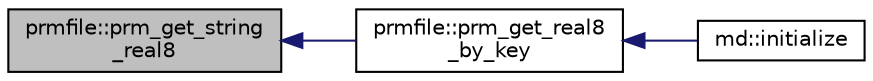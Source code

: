 digraph "prmfile::prm_get_string_real8"
{
  edge [fontname="Helvetica",fontsize="10",labelfontname="Helvetica",labelfontsize="10"];
  node [fontname="Helvetica",fontsize="10",shape=record];
  rankdir="LR";
  Node1 [label="prmfile::prm_get_string\l_real8",height=0.2,width=0.4,color="black", fillcolor="grey75", style="filled" fontcolor="black"];
  Node1 -> Node2 [dir="back",color="midnightblue",fontsize="10",style="solid"];
  Node2 [label="prmfile::prm_get_real8\l_by_key",height=0.2,width=0.4,color="black", fillcolor="white", style="filled",URL="$classprmfile.html#a349ea1c346ea747aa147b4e04cd3ed54"];
  Node2 -> Node3 [dir="back",color="midnightblue",fontsize="10",style="solid"];
  Node3 [label="md::initialize",height=0.2,width=0.4,color="black", fillcolor="white", style="filled",URL="$classmd.html#acecdfbb85340e13040d34a2544d7c4c5"];
}
